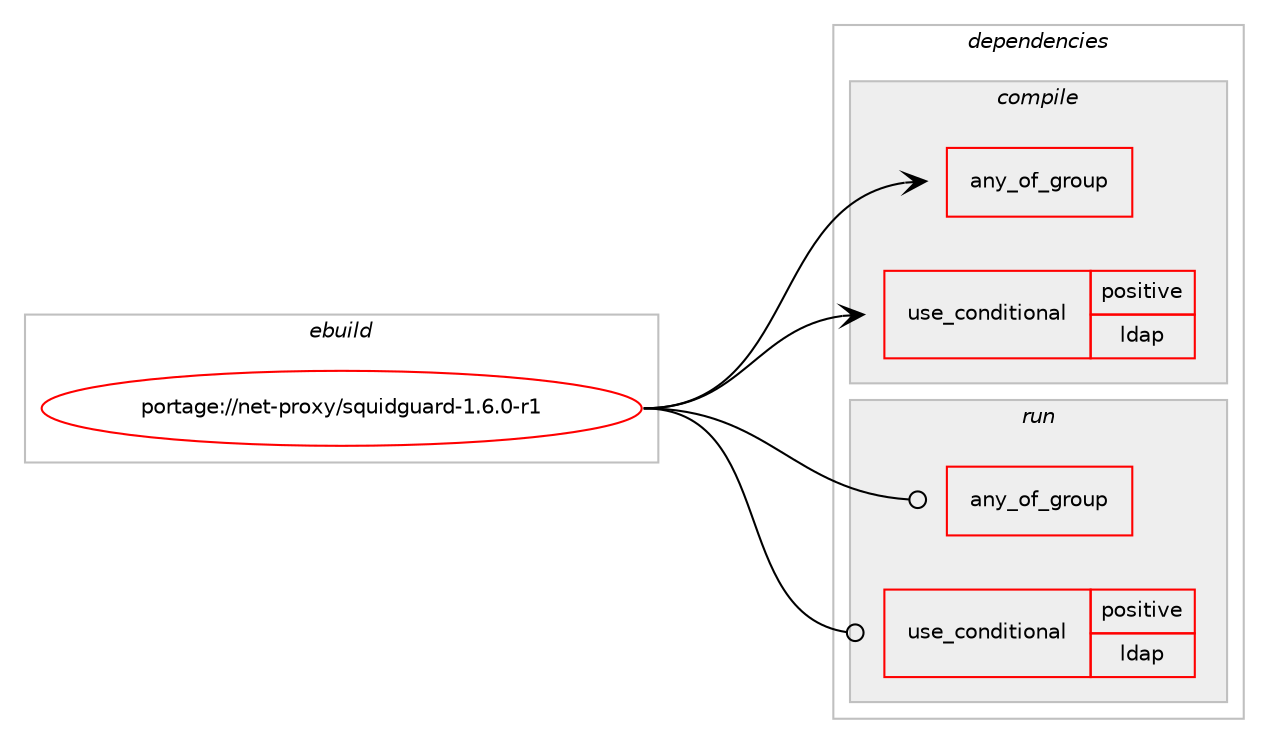 digraph prolog {

# *************
# Graph options
# *************

newrank=true;
concentrate=true;
compound=true;
graph [rankdir=LR,fontname=Helvetica,fontsize=10,ranksep=1.5];#, ranksep=2.5, nodesep=0.2];
edge  [arrowhead=vee];
node  [fontname=Helvetica,fontsize=10];

# **********
# The ebuild
# **********

subgraph cluster_leftcol {
color=gray;
rank=same;
label=<<i>ebuild</i>>;
id [label="portage://net-proxy/squidguard-1.6.0-r1", color=red, width=4, href="../net-proxy/squidguard-1.6.0-r1.svg"];
}

# ****************
# The dependencies
# ****************

subgraph cluster_midcol {
color=gray;
label=<<i>dependencies</i>>;
subgraph cluster_compile {
fillcolor="#eeeeee";
style=filled;
label=<<i>compile</i>>;
subgraph any45 {
dependency3198 [label=<<TABLE BORDER="0" CELLBORDER="1" CELLSPACING="0" CELLPADDING="4"><TR><TD CELLPADDING="10">any_of_group</TD></TR></TABLE>>, shape=none, color=red];# *** BEGIN UNKNOWN DEPENDENCY TYPE (TODO) ***
# dependency3198 -> package_dependency(portage://net-proxy/squidguard-1.6.0-r1,install,no,sys-libs,db,none,[,,],[slot(5.3)],[])
# *** END UNKNOWN DEPENDENCY TYPE (TODO) ***

# *** BEGIN UNKNOWN DEPENDENCY TYPE (TODO) ***
# dependency3198 -> package_dependency(portage://net-proxy/squidguard-1.6.0-r1,install,no,sys-libs,db,none,[,,],[slot(4.8)],[])
# *** END UNKNOWN DEPENDENCY TYPE (TODO) ***

}
id:e -> dependency3198:w [weight=20,style="solid",arrowhead="vee"];
subgraph cond2241 {
dependency3199 [label=<<TABLE BORDER="0" CELLBORDER="1" CELLSPACING="0" CELLPADDING="4"><TR><TD ROWSPAN="3" CELLPADDING="10">use_conditional</TD></TR><TR><TD>positive</TD></TR><TR><TD>ldap</TD></TR></TABLE>>, shape=none, color=red];
# *** BEGIN UNKNOWN DEPENDENCY TYPE (TODO) ***
# dependency3199 -> package_dependency(portage://net-proxy/squidguard-1.6.0-r1,install,no,net-nds,openldap,none,[,,],any_same_slot,[])
# *** END UNKNOWN DEPENDENCY TYPE (TODO) ***

}
id:e -> dependency3199:w [weight=20,style="solid",arrowhead="vee"];
# *** BEGIN UNKNOWN DEPENDENCY TYPE (TODO) ***
# id -> package_dependency(portage://net-proxy/squidguard-1.6.0-r1,install,no,acct-group,squid,none,[,,],[],[])
# *** END UNKNOWN DEPENDENCY TYPE (TODO) ***

# *** BEGIN UNKNOWN DEPENDENCY TYPE (TODO) ***
# id -> package_dependency(portage://net-proxy/squidguard-1.6.0-r1,install,no,acct-user,squid,none,[,,],[],[])
# *** END UNKNOWN DEPENDENCY TYPE (TODO) ***

}
subgraph cluster_compileandrun {
fillcolor="#eeeeee";
style=filled;
label=<<i>compile and run</i>>;
}
subgraph cluster_run {
fillcolor="#eeeeee";
style=filled;
label=<<i>run</i>>;
subgraph any46 {
dependency3200 [label=<<TABLE BORDER="0" CELLBORDER="1" CELLSPACING="0" CELLPADDING="4"><TR><TD CELLPADDING="10">any_of_group</TD></TR></TABLE>>, shape=none, color=red];# *** BEGIN UNKNOWN DEPENDENCY TYPE (TODO) ***
# dependency3200 -> package_dependency(portage://net-proxy/squidguard-1.6.0-r1,run,no,sys-libs,db,none,[,,],[slot(5.3)],[])
# *** END UNKNOWN DEPENDENCY TYPE (TODO) ***

# *** BEGIN UNKNOWN DEPENDENCY TYPE (TODO) ***
# dependency3200 -> package_dependency(portage://net-proxy/squidguard-1.6.0-r1,run,no,sys-libs,db,none,[,,],[slot(4.8)],[])
# *** END UNKNOWN DEPENDENCY TYPE (TODO) ***

}
id:e -> dependency3200:w [weight=20,style="solid",arrowhead="odot"];
subgraph cond2242 {
dependency3201 [label=<<TABLE BORDER="0" CELLBORDER="1" CELLSPACING="0" CELLPADDING="4"><TR><TD ROWSPAN="3" CELLPADDING="10">use_conditional</TD></TR><TR><TD>positive</TD></TR><TR><TD>ldap</TD></TR></TABLE>>, shape=none, color=red];
# *** BEGIN UNKNOWN DEPENDENCY TYPE (TODO) ***
# dependency3201 -> package_dependency(portage://net-proxy/squidguard-1.6.0-r1,run,no,net-nds,openldap,none,[,,],any_same_slot,[])
# *** END UNKNOWN DEPENDENCY TYPE (TODO) ***

}
id:e -> dependency3201:w [weight=20,style="solid",arrowhead="odot"];
# *** BEGIN UNKNOWN DEPENDENCY TYPE (TODO) ***
# id -> package_dependency(portage://net-proxy/squidguard-1.6.0-r1,run,no,acct-group,squid,none,[,,],[],[])
# *** END UNKNOWN DEPENDENCY TYPE (TODO) ***

# *** BEGIN UNKNOWN DEPENDENCY TYPE (TODO) ***
# id -> package_dependency(portage://net-proxy/squidguard-1.6.0-r1,run,no,acct-user,squid,none,[,,],[],[])
# *** END UNKNOWN DEPENDENCY TYPE (TODO) ***

}
}

# **************
# The candidates
# **************

subgraph cluster_choices {
rank=same;
color=gray;
label=<<i>candidates</i>>;

}

}
